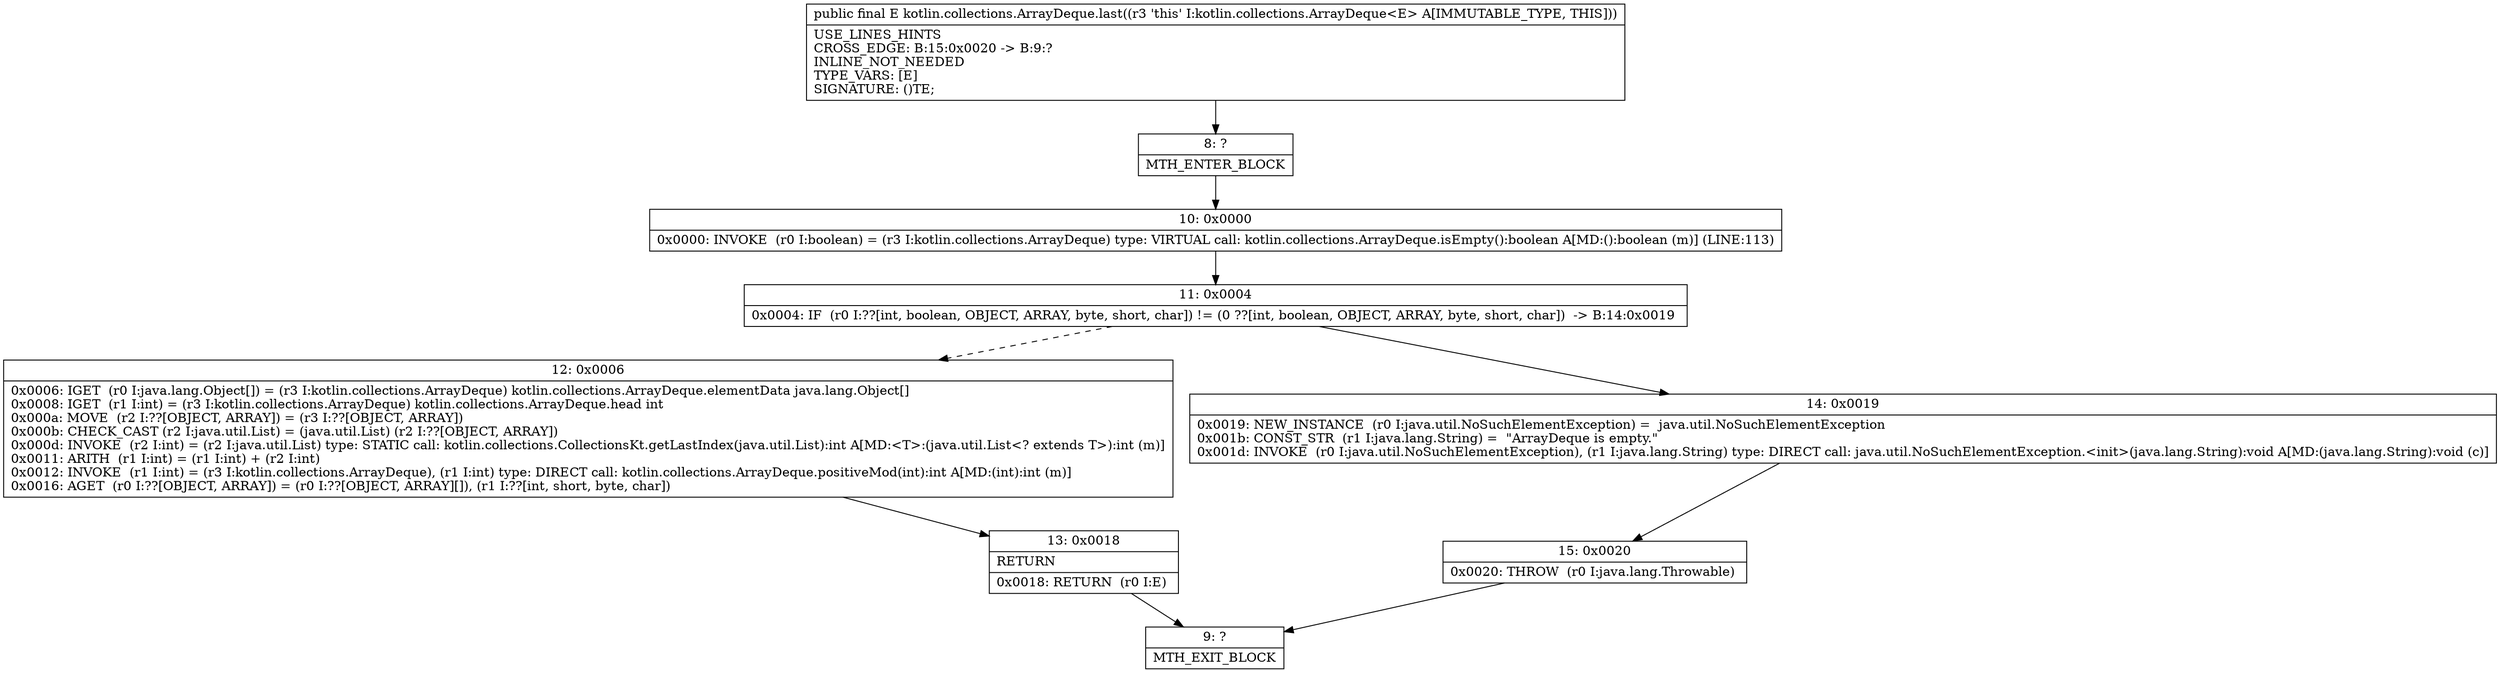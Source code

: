 digraph "CFG forkotlin.collections.ArrayDeque.last()Ljava\/lang\/Object;" {
Node_8 [shape=record,label="{8\:\ ?|MTH_ENTER_BLOCK\l}"];
Node_10 [shape=record,label="{10\:\ 0x0000|0x0000: INVOKE  (r0 I:boolean) = (r3 I:kotlin.collections.ArrayDeque) type: VIRTUAL call: kotlin.collections.ArrayDeque.isEmpty():boolean A[MD:():boolean (m)] (LINE:113)\l}"];
Node_11 [shape=record,label="{11\:\ 0x0004|0x0004: IF  (r0 I:??[int, boolean, OBJECT, ARRAY, byte, short, char]) != (0 ??[int, boolean, OBJECT, ARRAY, byte, short, char])  \-\> B:14:0x0019 \l}"];
Node_12 [shape=record,label="{12\:\ 0x0006|0x0006: IGET  (r0 I:java.lang.Object[]) = (r3 I:kotlin.collections.ArrayDeque) kotlin.collections.ArrayDeque.elementData java.lang.Object[] \l0x0008: IGET  (r1 I:int) = (r3 I:kotlin.collections.ArrayDeque) kotlin.collections.ArrayDeque.head int \l0x000a: MOVE  (r2 I:??[OBJECT, ARRAY]) = (r3 I:??[OBJECT, ARRAY]) \l0x000b: CHECK_CAST (r2 I:java.util.List) = (java.util.List) (r2 I:??[OBJECT, ARRAY]) \l0x000d: INVOKE  (r2 I:int) = (r2 I:java.util.List) type: STATIC call: kotlin.collections.CollectionsKt.getLastIndex(java.util.List):int A[MD:\<T\>:(java.util.List\<? extends T\>):int (m)]\l0x0011: ARITH  (r1 I:int) = (r1 I:int) + (r2 I:int) \l0x0012: INVOKE  (r1 I:int) = (r3 I:kotlin.collections.ArrayDeque), (r1 I:int) type: DIRECT call: kotlin.collections.ArrayDeque.positiveMod(int):int A[MD:(int):int (m)]\l0x0016: AGET  (r0 I:??[OBJECT, ARRAY]) = (r0 I:??[OBJECT, ARRAY][]), (r1 I:??[int, short, byte, char]) \l}"];
Node_13 [shape=record,label="{13\:\ 0x0018|RETURN\l|0x0018: RETURN  (r0 I:E) \l}"];
Node_9 [shape=record,label="{9\:\ ?|MTH_EXIT_BLOCK\l}"];
Node_14 [shape=record,label="{14\:\ 0x0019|0x0019: NEW_INSTANCE  (r0 I:java.util.NoSuchElementException) =  java.util.NoSuchElementException \l0x001b: CONST_STR  (r1 I:java.lang.String) =  \"ArrayDeque is empty.\" \l0x001d: INVOKE  (r0 I:java.util.NoSuchElementException), (r1 I:java.lang.String) type: DIRECT call: java.util.NoSuchElementException.\<init\>(java.lang.String):void A[MD:(java.lang.String):void (c)]\l}"];
Node_15 [shape=record,label="{15\:\ 0x0020|0x0020: THROW  (r0 I:java.lang.Throwable) \l}"];
MethodNode[shape=record,label="{public final E kotlin.collections.ArrayDeque.last((r3 'this' I:kotlin.collections.ArrayDeque\<E\> A[IMMUTABLE_TYPE, THIS]))  | USE_LINES_HINTS\lCROSS_EDGE: B:15:0x0020 \-\> B:9:?\lINLINE_NOT_NEEDED\lTYPE_VARS: [E]\lSIGNATURE: ()TE;\l}"];
MethodNode -> Node_8;Node_8 -> Node_10;
Node_10 -> Node_11;
Node_11 -> Node_12[style=dashed];
Node_11 -> Node_14;
Node_12 -> Node_13;
Node_13 -> Node_9;
Node_14 -> Node_15;
Node_15 -> Node_9;
}


